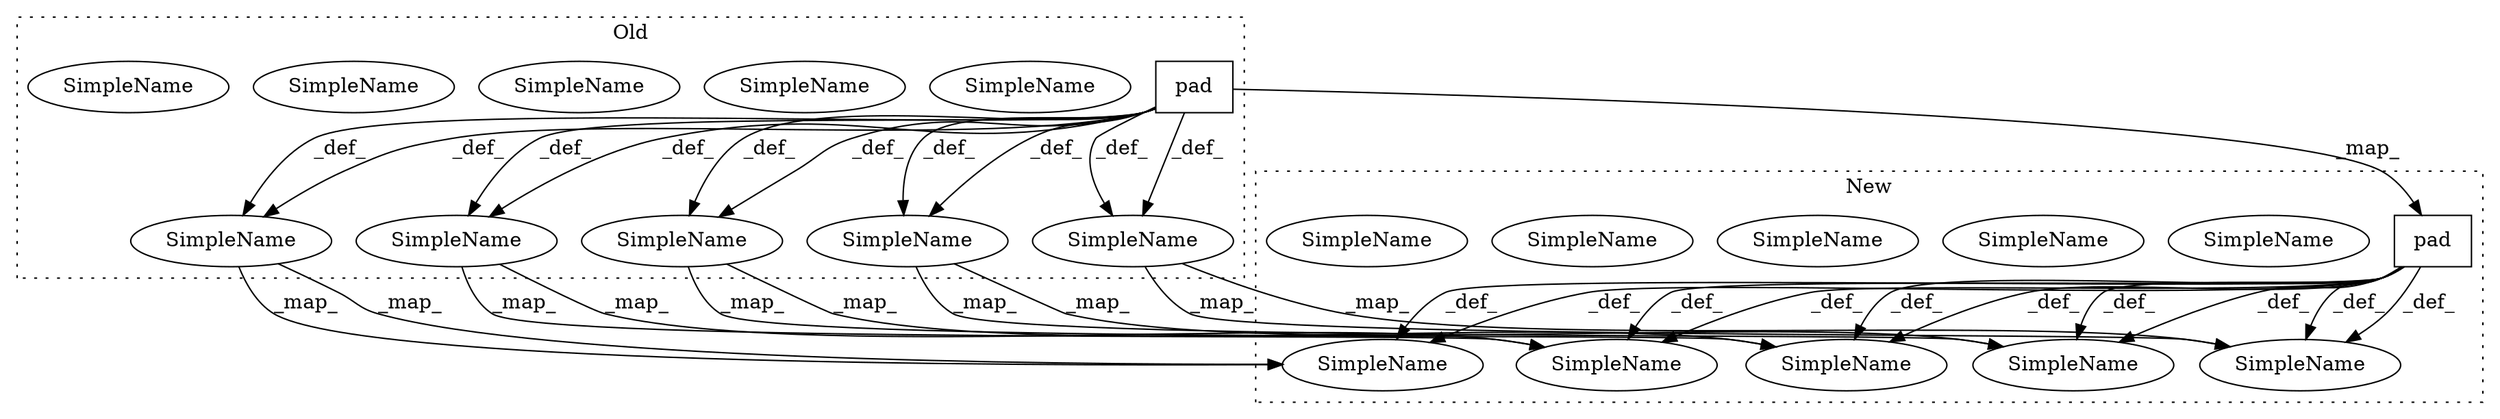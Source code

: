 digraph G {
subgraph cluster0 {
1 [label="pad" a="32" s="1842,1880" l="4,1" shape="box"];
3 [label="SimpleName" a="42" s="2151" l="1" shape="ellipse"];
6 [label="SimpleName" a="42" s="2151" l="1" shape="ellipse"];
7 [label="SimpleName" a="42" s="2195" l="2" shape="ellipse"];
10 [label="SimpleName" a="42" s="2195" l="2" shape="ellipse"];
11 [label="SimpleName" a="42" s="2255" l="2" shape="ellipse"];
14 [label="SimpleName" a="42" s="2255" l="2" shape="ellipse"];
15 [label="SimpleName" a="42" s="1833" l="6" shape="ellipse"];
18 [label="SimpleName" a="42" s="1833" l="6" shape="ellipse"];
19 [label="SimpleName" a="42" s="1986" l="8" shape="ellipse"];
22 [label="SimpleName" a="42" s="1986" l="8" shape="ellipse"];
label = "Old";
style="dotted";
}
subgraph cluster1 {
2 [label="pad" a="32" s="1835,1885" l="4,1" shape="box"];
4 [label="SimpleName" a="42" s="2144" l="1" shape="ellipse"];
5 [label="SimpleName" a="42" s="2144" l="1" shape="ellipse"];
8 [label="SimpleName" a="42" s="2188" l="2" shape="ellipse"];
9 [label="SimpleName" a="42" s="2188" l="2" shape="ellipse"];
12 [label="SimpleName" a="42" s="2248" l="2" shape="ellipse"];
13 [label="SimpleName" a="42" s="2248" l="2" shape="ellipse"];
16 [label="SimpleName" a="42" s="1828" l="6" shape="ellipse"];
17 [label="SimpleName" a="42" s="1828" l="6" shape="ellipse"];
20 [label="SimpleName" a="42" s="1979" l="8" shape="ellipse"];
21 [label="SimpleName" a="42" s="1979" l="8" shape="ellipse"];
label = "New";
style="dotted";
}
1 -> 10 [label="_def_"];
1 -> 18 [label="_def_"];
1 -> 14 [label="_def_"];
1 -> 14 [label="_def_"];
1 -> 10 [label="_def_"];
1 -> 18 [label="_def_"];
1 -> 22 [label="_def_"];
1 -> 6 [label="_def_"];
1 -> 2 [label="_map_"];
1 -> 6 [label="_def_"];
1 -> 22 [label="_def_"];
2 -> 21 [label="_def_"];
2 -> 5 [label="_def_"];
2 -> 21 [label="_def_"];
2 -> 17 [label="_def_"];
2 -> 5 [label="_def_"];
2 -> 17 [label="_def_"];
2 -> 13 [label="_def_"];
2 -> 13 [label="_def_"];
2 -> 9 [label="_def_"];
2 -> 9 [label="_def_"];
6 -> 5 [label="_map_"];
6 -> 5 [label="_map_"];
10 -> 9 [label="_map_"];
10 -> 9 [label="_map_"];
14 -> 13 [label="_map_"];
14 -> 13 [label="_map_"];
18 -> 17 [label="_map_"];
18 -> 17 [label="_map_"];
22 -> 21 [label="_map_"];
22 -> 21 [label="_map_"];
}